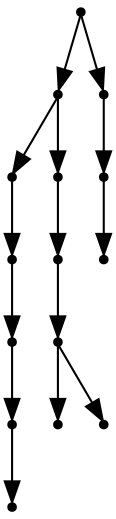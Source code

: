 digraph {
  14 [shape=point];
  10 [shape=point];
  4 [shape=point];
  3 [shape=point];
  2 [shape=point];
  1 [shape=point];
  0 [shape=point];
  9 [shape=point];
  8 [shape=point];
  7 [shape=point];
  5 [shape=point];
  6 [shape=point];
  13 [shape=point];
  12 [shape=point];
  11 [shape=point];
14 -> 10;
10 -> 4;
4 -> 3;
3 -> 2;
2 -> 1;
1 -> 0;
10 -> 9;
9 -> 8;
8 -> 7;
7 -> 5;
7 -> 6;
14 -> 13;
13 -> 12;
12 -> 11;
}
